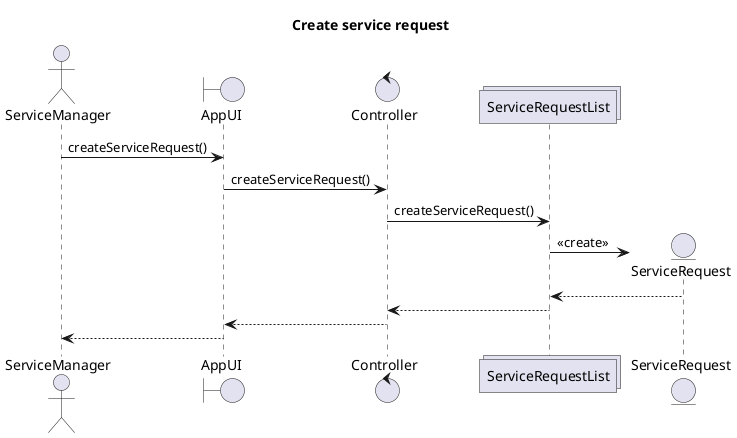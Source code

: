 @startuml
title Create service request
Actor ServiceManager
Boundary AppUI
Control Controller
Collections ServiceRequestList

ServiceManager -> AppUI: createServiceRequest()
AppUI -> Controller: createServiceRequest()
Controller -> ServiceRequestList: createServiceRequest()
create entity ServiceRequest
ServiceRequestList -> ServiceRequest: <<create >>

ServiceRequest --> ServiceRequestList
ServiceRequestList --> Controller
Controller --> AppUI
AppUI --> ServiceManager

@enduml